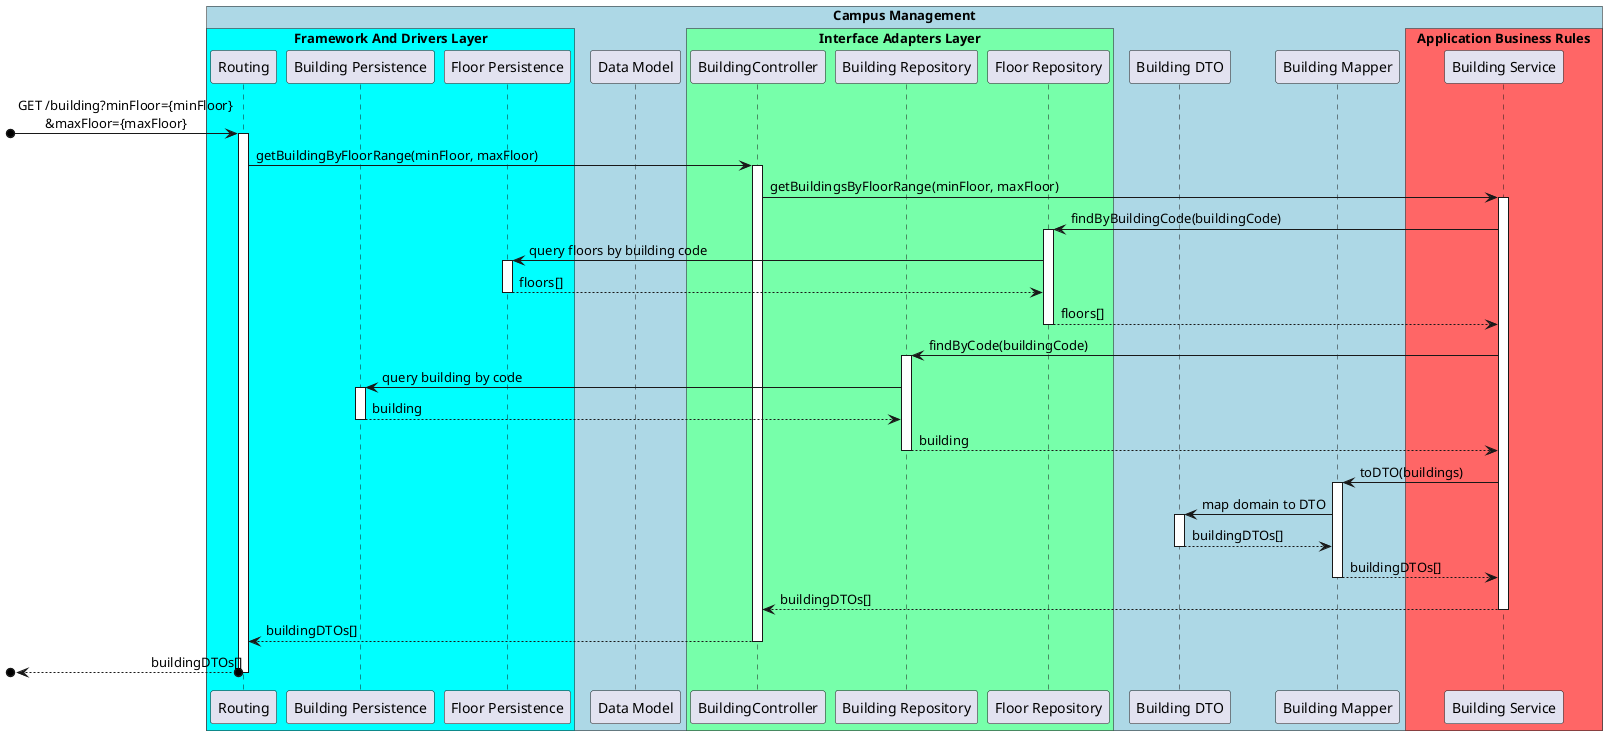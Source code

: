 @startuml SD Lv3

!pragma teoz true

box "Campus Management" #LightBlue

    box "Framework And Drivers Layer" #00ffff
        participant Routing
        participant "Building Persistence" as BuildingPersistence
        participant "Floor Persistence" as FloorPersistence
    end box

    participant "Data Model" as Data
    box "Interface Adapters Layer" #77ffaa
        participant BuildingController as Controller
        participant "Building Repository" as BuildingRepo
        participant "Floor Repository" as FloorRepo
    end box

    participant "Building DTO" as BuildingDTO
    participant "Building Mapper" as BuildingMapper
    box "Application Business Rules" #ff6666
        participant "Building Service" as BuildingService
    end box

end box

[o-> Routing : GET /building?minFloor={minFloor}\n\t&maxFloor={maxFloor}
activate Routing

    Routing -> Controller : getBuildingByFloorRange(minFloor, maxFloor)
    activate Controller

        Controller -> BuildingService : getBuildingsByFloorRange(minFloor, maxFloor)
        activate BuildingService
        
            BuildingService -> FloorRepo : findByBuildingCode(buildingCode)
            activate FloorRepo

                FloorRepo -> FloorPersistence : query floors by building code
                activate FloorPersistence

                FloorPersistence --> FloorRepo : floors[]
                deactivate FloorPersistence

            FloorRepo --> BuildingService : floors[]
            deactivate FloorRepo

            BuildingService -> BuildingRepo : findByCode(buildingCode)
            activate BuildingRepo

                BuildingRepo -> BuildingPersistence : query building by code
                activate BuildingPersistence

                BuildingPersistence --> BuildingRepo : building
                deactivate BuildingPersistence

            BuildingRepo --> BuildingService : building
            deactivate BuildingRepo

            BuildingService -> BuildingMapper : toDTO(buildings)
            activate BuildingMapper
            
                BuildingMapper -> BuildingDTO : map domain to DTO
                activate BuildingDTO

                BuildingDTO --> BuildingMapper : buildingDTOs[]
                deactivate BuildingDTO

            BuildingMapper --> BuildingService : buildingDTOs[]
            deactivate BuildingMapper

        BuildingService --> Controller : buildingDTOs[]
        deactivate BuildingService

    Controller --> Routing : buildingDTOs[]
    deactivate Controller

[o<--o Routing : buildingDTOs[]
deactivate Routing

@enduml

